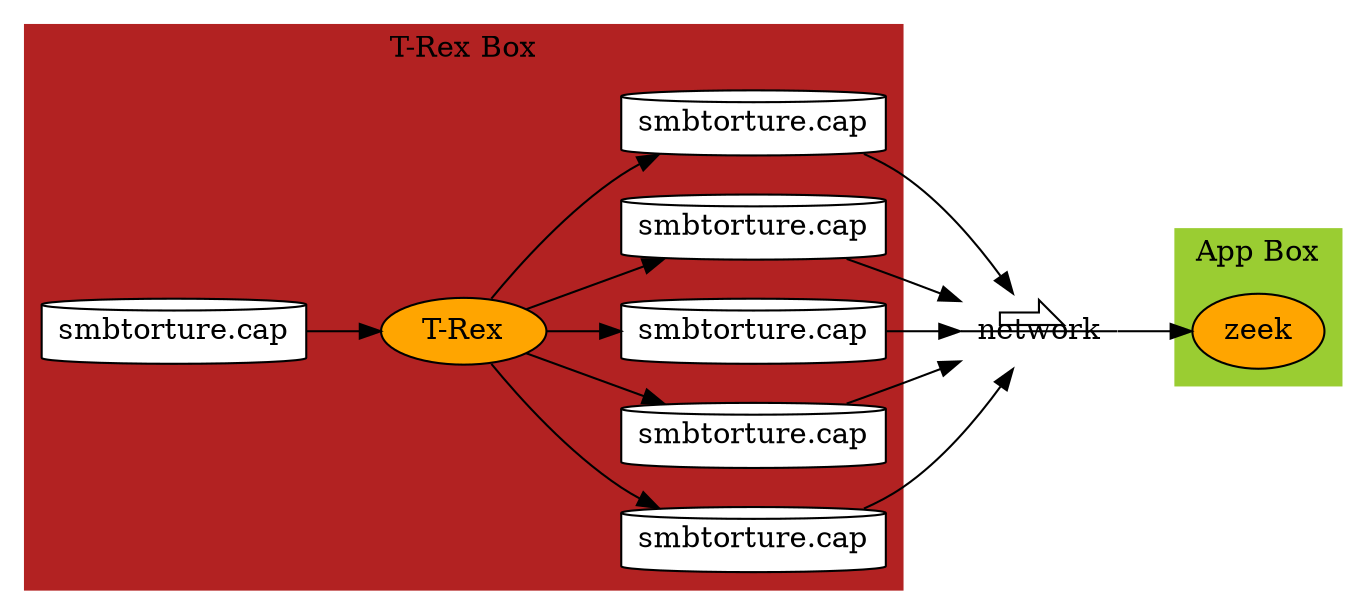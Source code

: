 digraph{
    rankdir=LR
    subgraph cluster_trex{ label="T-Rex Box" color=firebrick style=filled
    node[label="smbtorture.cap", shape=cylinder, style=filled, fillcolor=white, width=0.2, height=0.2]
    p0
    p1
    p2
    p3
    p4
    p5
    trex[label="T-Rex", shape=ellipse, fillcolor=orange, style=filled]
    }
    network[shape="primersite"]

    subgraph cluster_app{ label="App Box" color=yellowgreen style=filled
        zeek[shape=ellipse, fillcolor=orange, style=filled]
    }
    
p0 -> trex -> {p1,p2,p3,p4,p5} ->network -> zeek
}